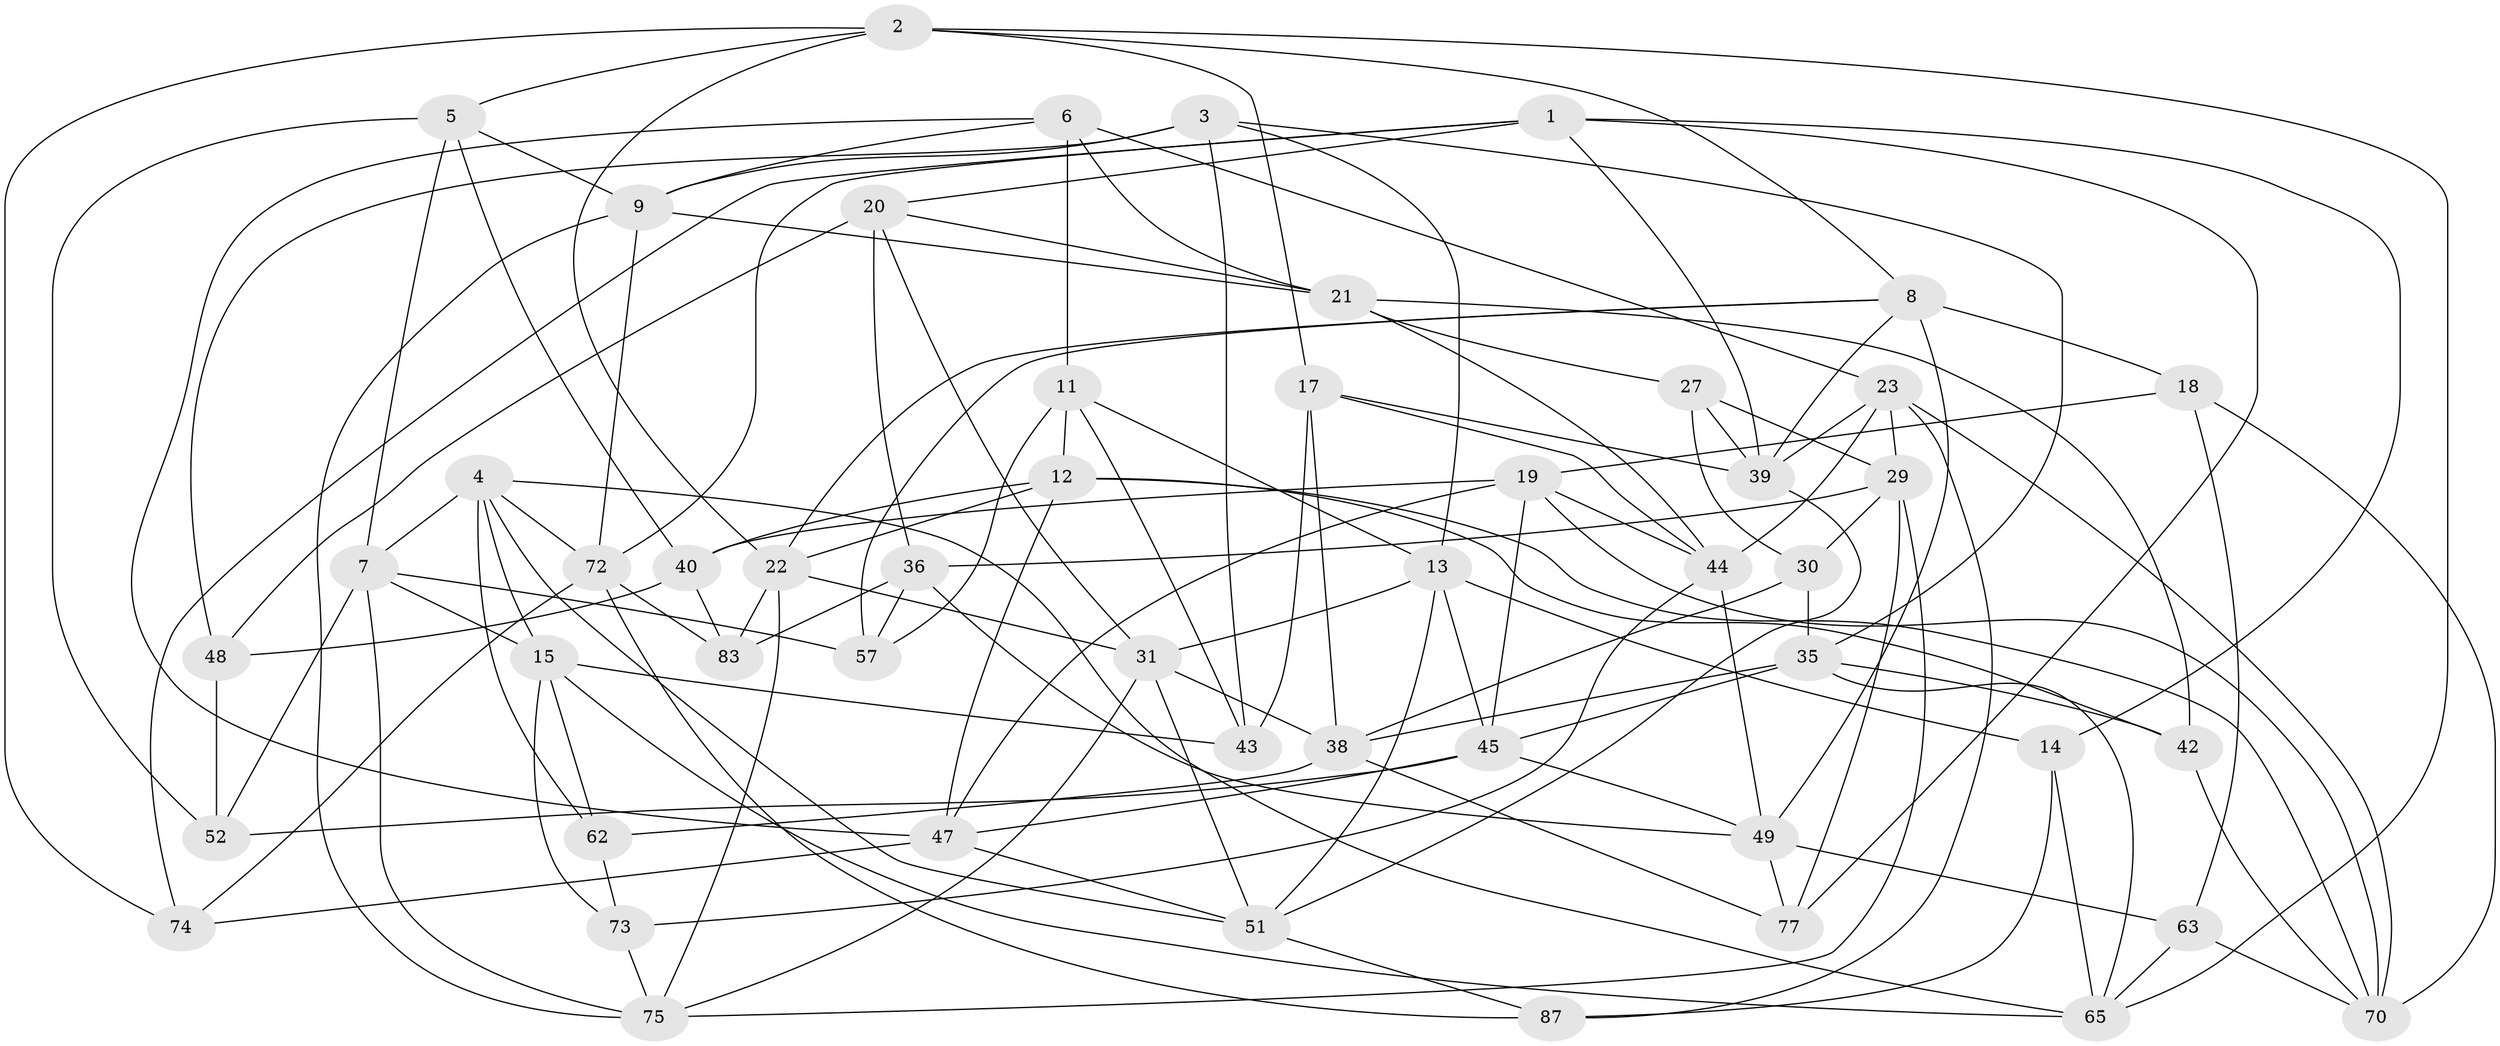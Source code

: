 // original degree distribution, {4: 1.0}
// Generated by graph-tools (version 1.1) at 2025/42/03/06/25 10:42:24]
// undirected, 51 vertices, 133 edges
graph export_dot {
graph [start="1"]
  node [color=gray90,style=filled];
  1 [super="+54"];
  2 [super="+33"];
  3 [super="+37"];
  4 [super="+16"];
  5 [super="+10"];
  6 [super="+32"];
  7 [super="+80"];
  8 [super="+58"];
  9 [super="+50"];
  11 [super="+64"];
  12 [super="+46"];
  13 [super="+24"];
  14;
  15 [super="+69"];
  17 [super="+55"];
  18;
  19 [super="+28"];
  20 [super="+26"];
  21 [super="+25"];
  22 [super="+60"];
  23 [super="+53"];
  27;
  29 [super="+34"];
  30;
  31 [super="+85"];
  35 [super="+41"];
  36 [super="+68"];
  38 [super="+78"];
  39 [super="+76"];
  40 [super="+56"];
  42;
  43 [super="+71"];
  44 [super="+66"];
  45 [super="+59"];
  47 [super="+84"];
  48;
  49 [super="+67"];
  51 [super="+61"];
  52;
  57;
  62;
  63;
  65 [super="+86"];
  70 [super="+82"];
  72 [super="+81"];
  73;
  74;
  75 [super="+79"];
  77;
  83;
  87;
  1 -- 77;
  1 -- 14;
  1 -- 39;
  1 -- 72;
  1 -- 74;
  1 -- 20;
  2 -- 65;
  2 -- 5;
  2 -- 74;
  2 -- 22;
  2 -- 8;
  2 -- 17;
  3 -- 13;
  3 -- 43 [weight=2];
  3 -- 9;
  3 -- 48;
  3 -- 35;
  4 -- 65;
  4 -- 72;
  4 -- 62;
  4 -- 15;
  4 -- 51;
  4 -- 7;
  5 -- 40 [weight=2];
  5 -- 9;
  5 -- 52;
  5 -- 7;
  6 -- 47;
  6 -- 23;
  6 -- 21;
  6 -- 9;
  6 -- 11 [weight=2];
  7 -- 52;
  7 -- 15;
  7 -- 75;
  7 -- 57;
  8 -- 39;
  8 -- 18;
  8 -- 22;
  8 -- 57;
  8 -- 49;
  9 -- 72;
  9 -- 21;
  9 -- 75;
  11 -- 12;
  11 -- 57;
  11 -- 13;
  11 -- 43;
  12 -- 22;
  12 -- 42;
  12 -- 70;
  12 -- 40;
  12 -- 47;
  13 -- 14;
  13 -- 31;
  13 -- 51;
  13 -- 45;
  14 -- 87;
  14 -- 65;
  15 -- 65;
  15 -- 73;
  15 -- 43;
  15 -- 62;
  17 -- 38;
  17 -- 44;
  17 -- 43 [weight=2];
  17 -- 39;
  18 -- 63;
  18 -- 70;
  18 -- 19;
  19 -- 70;
  19 -- 40;
  19 -- 45;
  19 -- 44;
  19 -- 47;
  20 -- 31;
  20 -- 36 [weight=2];
  20 -- 48;
  20 -- 21;
  21 -- 42;
  21 -- 27;
  21 -- 44;
  22 -- 83;
  22 -- 31;
  22 -- 75;
  23 -- 87;
  23 -- 70;
  23 -- 29;
  23 -- 44;
  23 -- 39;
  27 -- 29;
  27 -- 30;
  27 -- 39;
  29 -- 75;
  29 -- 77;
  29 -- 30;
  29 -- 36;
  30 -- 38;
  30 -- 35;
  31 -- 75;
  31 -- 51;
  31 -- 38;
  35 -- 42;
  35 -- 45;
  35 -- 65;
  35 -- 38;
  36 -- 57;
  36 -- 83;
  36 -- 49;
  38 -- 77;
  38 -- 62;
  39 -- 51;
  40 -- 48;
  40 -- 83;
  42 -- 70;
  44 -- 73;
  44 -- 49;
  45 -- 52;
  45 -- 49;
  45 -- 47;
  47 -- 51;
  47 -- 74;
  48 -- 52;
  49 -- 63;
  49 -- 77;
  51 -- 87;
  62 -- 73;
  63 -- 65;
  63 -- 70;
  72 -- 87;
  72 -- 83;
  72 -- 74;
  73 -- 75;
}
